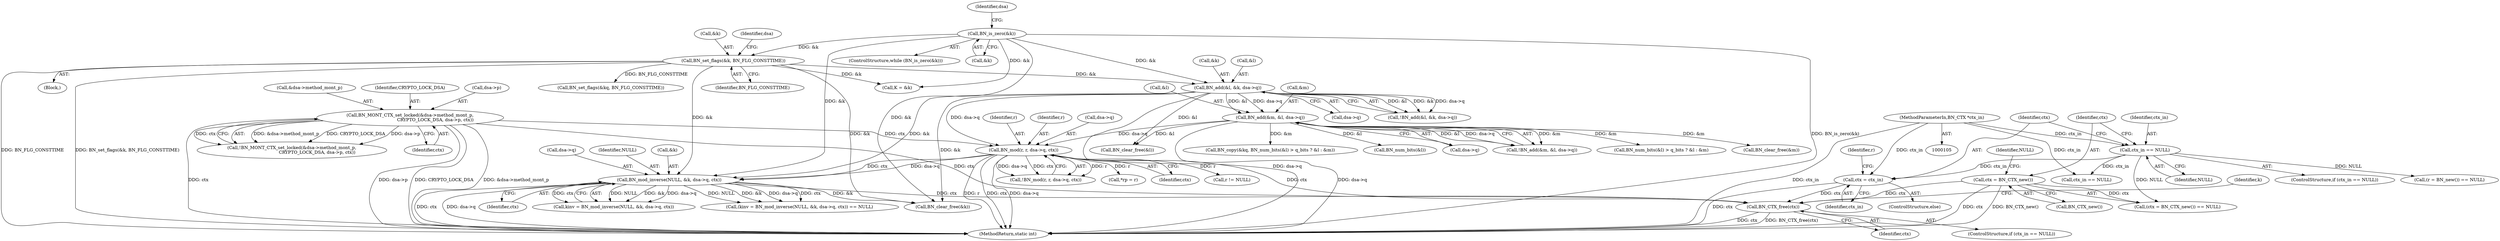 digraph "0_openssl_43e6a58d4991a451daf4891ff05a48735df871ac@API" {
"1000400" [label="(Call,BN_CTX_free(ctx))"];
"1000342" [label="(Call,BN_mod_inverse(NULL, &k, dsa->q, ctx))"];
"1000281" [label="(Call,BN_add(&l, &k, dsa->q))"];
"1000233" [label="(Call,BN_is_zero(&k))"];
"1000245" [label="(Call,BN_set_flags(&k, BN_FLG_CONSTTIME))"];
"1000330" [label="(Call,BN_mod(r, r, dsa->q, ctx))"];
"1000291" [label="(Call,BN_add(&m, &l, dsa->q))"];
"1000258" [label="(Call,BN_MONT_CTX_set_locked(&dsa->method_mont_p,\n                                    CRYPTO_LOCK_DSA, dsa->p, ctx))"];
"1000170" [label="(Call,ctx = BN_CTX_new())"];
"1000176" [label="(Call,ctx = ctx_in)"];
"1000164" [label="(Call,ctx_in == NULL)"];
"1000107" [label="(MethodParameterIn,BN_CTX *ctx_in)"];
"1000166" [label="(Identifier,NULL)"];
"1000177" [label="(Identifier,ctx)"];
"1000346" [label="(Call,dsa->q)"];
"1000280" [label="(Call,!BN_add(&l, &k, dsa->q))"];
"1000294" [label="(Call,&l)"];
"1000416" [label="(MethodReturn,static int)"];
"1000291" [label="(Call,BN_add(&m, &l, dsa->q))"];
"1000248" [label="(Identifier,BN_FLG_CONSTTIME)"];
"1000259" [label="(Call,&dsa->method_mont_p)"];
"1000175" [label="(ControlStructure,else)"];
"1000401" [label="(Identifier,ctx)"];
"1000244" [label="(Block,)"];
"1000329" [label="(Call,!BN_mod(r, r, dsa->q, ctx))"];
"1000330" [label="(Call,BN_mod(r, r, dsa->q, ctx))"];
"1000258" [label="(Call,BN_MONT_CTX_set_locked(&dsa->method_mont_p,\n                                    CRYPTO_LOCK_DSA, dsa->p, ctx))"];
"1000324" [label="(Call,K = &k)"];
"1000305" [label="(Call,BN_num_bits(&l))"];
"1000343" [label="(Identifier,NULL)"];
"1000246" [label="(Call,&k)"];
"1000233" [label="(Call,BN_is_zero(&k))"];
"1000396" [label="(ControlStructure,if (ctx_in == NULL))"];
"1000240" [label="(Identifier,dsa)"];
"1000263" [label="(Identifier,CRYPTO_LOCK_DSA)"];
"1000173" [label="(Identifier,NULL)"];
"1000107" [label="(MethodParameterIn,BN_CTX *ctx_in)"];
"1000163" [label="(ControlStructure,if (ctx_in == NULL))"];
"1000397" [label="(Call,ctx_in == NULL)"];
"1000171" [label="(Identifier,ctx)"];
"1000172" [label="(Call,BN_CTX_new())"];
"1000349" [label="(Identifier,ctx)"];
"1000342" [label="(Call,BN_mod_inverse(NULL, &k, dsa->q, ctx))"];
"1000282" [label="(Call,&l)"];
"1000232" [label="(ControlStructure,while (BN_is_zero(&k)))"];
"1000332" [label="(Identifier,r)"];
"1000408" [label="(Call,BN_clear_free(&l))"];
"1000375" [label="(Call,*rp = r)"];
"1000290" [label="(Call,!BN_add(&m, &l, dsa->q))"];
"1000267" [label="(Identifier,ctx)"];
"1000404" [label="(Identifier,k)"];
"1000182" [label="(Identifier,r)"];
"1000264" [label="(Call,dsa->p)"];
"1000331" [label="(Identifier,r)"];
"1000170" [label="(Call,ctx = BN_CTX_new())"];
"1000303" [label="(Call,BN_num_bits(&l) > q_bits ? &l : &m)"];
"1000169" [label="(Call,(ctx = BN_CTX_new()) == NULL)"];
"1000336" [label="(Identifier,ctx)"];
"1000257" [label="(Call,!BN_MONT_CTX_set_locked(&dsa->method_mont_p,\n                                    CRYPTO_LOCK_DSA, dsa->p, ctx))"];
"1000245" [label="(Call,BN_set_flags(&k, BN_FLG_CONSTTIME))"];
"1000176" [label="(Call,ctx = ctx_in)"];
"1000165" [label="(Identifier,ctx_in)"];
"1000344" [label="(Call,&k)"];
"1000314" [label="(Call,BN_set_flags(&kq, BN_FLG_CONSTTIME))"];
"1000333" [label="(Call,dsa->q)"];
"1000296" [label="(Call,dsa->q)"];
"1000292" [label="(Call,&m)"];
"1000340" [label="(Call,kinv = BN_mod_inverse(NULL, &k, dsa->q, ctx))"];
"1000252" [label="(Identifier,dsa)"];
"1000178" [label="(Identifier,ctx_in)"];
"1000281" [label="(Call,BN_add(&l, &k, dsa->q))"];
"1000164" [label="(Call,ctx_in == NULL)"];
"1000402" [label="(Call,BN_clear_free(&k))"];
"1000180" [label="(Call,(r = BN_new()) == NULL)"];
"1000339" [label="(Call,(kinv = BN_mod_inverse(NULL, &k, dsa->q, ctx)) == NULL)"];
"1000286" [label="(Call,dsa->q)"];
"1000234" [label="(Call,&k)"];
"1000411" [label="(Call,BN_clear_free(&m))"];
"1000284" [label="(Call,&k)"];
"1000391" [label="(Call,r != NULL)"];
"1000300" [label="(Call,BN_copy(&kq, BN_num_bits(&l) > q_bits ? &l : &m))"];
"1000400" [label="(Call,BN_CTX_free(ctx))"];
"1000400" -> "1000396"  [label="AST: "];
"1000400" -> "1000401"  [label="CFG: "];
"1000401" -> "1000400"  [label="AST: "];
"1000404" -> "1000400"  [label="CFG: "];
"1000400" -> "1000416"  [label="DDG: ctx"];
"1000400" -> "1000416"  [label="DDG: BN_CTX_free(ctx)"];
"1000342" -> "1000400"  [label="DDG: ctx"];
"1000330" -> "1000400"  [label="DDG: ctx"];
"1000258" -> "1000400"  [label="DDG: ctx"];
"1000170" -> "1000400"  [label="DDG: ctx"];
"1000176" -> "1000400"  [label="DDG: ctx"];
"1000342" -> "1000340"  [label="AST: "];
"1000342" -> "1000349"  [label="CFG: "];
"1000343" -> "1000342"  [label="AST: "];
"1000344" -> "1000342"  [label="AST: "];
"1000346" -> "1000342"  [label="AST: "];
"1000349" -> "1000342"  [label="AST: "];
"1000340" -> "1000342"  [label="CFG: "];
"1000342" -> "1000416"  [label="DDG: ctx"];
"1000342" -> "1000416"  [label="DDG: dsa->q"];
"1000342" -> "1000339"  [label="DDG: NULL"];
"1000342" -> "1000339"  [label="DDG: &k"];
"1000342" -> "1000339"  [label="DDG: dsa->q"];
"1000342" -> "1000339"  [label="DDG: ctx"];
"1000342" -> "1000340"  [label="DDG: NULL"];
"1000342" -> "1000340"  [label="DDG: &k"];
"1000342" -> "1000340"  [label="DDG: dsa->q"];
"1000342" -> "1000340"  [label="DDG: ctx"];
"1000281" -> "1000342"  [label="DDG: &k"];
"1000233" -> "1000342"  [label="DDG: &k"];
"1000245" -> "1000342"  [label="DDG: &k"];
"1000330" -> "1000342"  [label="DDG: dsa->q"];
"1000330" -> "1000342"  [label="DDG: ctx"];
"1000342" -> "1000402"  [label="DDG: &k"];
"1000281" -> "1000280"  [label="AST: "];
"1000281" -> "1000286"  [label="CFG: "];
"1000282" -> "1000281"  [label="AST: "];
"1000284" -> "1000281"  [label="AST: "];
"1000286" -> "1000281"  [label="AST: "];
"1000280" -> "1000281"  [label="CFG: "];
"1000281" -> "1000416"  [label="DDG: dsa->q"];
"1000281" -> "1000280"  [label="DDG: &l"];
"1000281" -> "1000280"  [label="DDG: &k"];
"1000281" -> "1000280"  [label="DDG: dsa->q"];
"1000233" -> "1000281"  [label="DDG: &k"];
"1000245" -> "1000281"  [label="DDG: &k"];
"1000281" -> "1000291"  [label="DDG: &l"];
"1000281" -> "1000291"  [label="DDG: dsa->q"];
"1000281" -> "1000330"  [label="DDG: dsa->q"];
"1000281" -> "1000402"  [label="DDG: &k"];
"1000281" -> "1000408"  [label="DDG: &l"];
"1000233" -> "1000232"  [label="AST: "];
"1000233" -> "1000234"  [label="CFG: "];
"1000234" -> "1000233"  [label="AST: "];
"1000240" -> "1000233"  [label="CFG: "];
"1000233" -> "1000416"  [label="DDG: BN_is_zero(&k)"];
"1000233" -> "1000245"  [label="DDG: &k"];
"1000233" -> "1000324"  [label="DDG: &k"];
"1000233" -> "1000402"  [label="DDG: &k"];
"1000245" -> "1000244"  [label="AST: "];
"1000245" -> "1000248"  [label="CFG: "];
"1000246" -> "1000245"  [label="AST: "];
"1000248" -> "1000245"  [label="AST: "];
"1000252" -> "1000245"  [label="CFG: "];
"1000245" -> "1000416"  [label="DDG: BN_FLG_CONSTTIME"];
"1000245" -> "1000416"  [label="DDG: BN_set_flags(&k, BN_FLG_CONSTTIME)"];
"1000245" -> "1000314"  [label="DDG: BN_FLG_CONSTTIME"];
"1000245" -> "1000324"  [label="DDG: &k"];
"1000245" -> "1000402"  [label="DDG: &k"];
"1000330" -> "1000329"  [label="AST: "];
"1000330" -> "1000336"  [label="CFG: "];
"1000331" -> "1000330"  [label="AST: "];
"1000332" -> "1000330"  [label="AST: "];
"1000333" -> "1000330"  [label="AST: "];
"1000336" -> "1000330"  [label="AST: "];
"1000329" -> "1000330"  [label="CFG: "];
"1000330" -> "1000416"  [label="DDG: r"];
"1000330" -> "1000416"  [label="DDG: ctx"];
"1000330" -> "1000416"  [label="DDG: dsa->q"];
"1000330" -> "1000329"  [label="DDG: r"];
"1000330" -> "1000329"  [label="DDG: dsa->q"];
"1000330" -> "1000329"  [label="DDG: ctx"];
"1000291" -> "1000330"  [label="DDG: dsa->q"];
"1000258" -> "1000330"  [label="DDG: ctx"];
"1000330" -> "1000375"  [label="DDG: r"];
"1000330" -> "1000391"  [label="DDG: r"];
"1000291" -> "1000290"  [label="AST: "];
"1000291" -> "1000296"  [label="CFG: "];
"1000292" -> "1000291"  [label="AST: "];
"1000294" -> "1000291"  [label="AST: "];
"1000296" -> "1000291"  [label="AST: "];
"1000290" -> "1000291"  [label="CFG: "];
"1000291" -> "1000416"  [label="DDG: dsa->q"];
"1000291" -> "1000290"  [label="DDG: &m"];
"1000291" -> "1000290"  [label="DDG: &l"];
"1000291" -> "1000290"  [label="DDG: dsa->q"];
"1000291" -> "1000300"  [label="DDG: &m"];
"1000291" -> "1000305"  [label="DDG: &l"];
"1000291" -> "1000303"  [label="DDG: &m"];
"1000291" -> "1000408"  [label="DDG: &l"];
"1000291" -> "1000411"  [label="DDG: &m"];
"1000258" -> "1000257"  [label="AST: "];
"1000258" -> "1000267"  [label="CFG: "];
"1000259" -> "1000258"  [label="AST: "];
"1000263" -> "1000258"  [label="AST: "];
"1000264" -> "1000258"  [label="AST: "];
"1000267" -> "1000258"  [label="AST: "];
"1000257" -> "1000258"  [label="CFG: "];
"1000258" -> "1000416"  [label="DDG: &dsa->method_mont_p"];
"1000258" -> "1000416"  [label="DDG: ctx"];
"1000258" -> "1000416"  [label="DDG: dsa->p"];
"1000258" -> "1000416"  [label="DDG: CRYPTO_LOCK_DSA"];
"1000258" -> "1000257"  [label="DDG: &dsa->method_mont_p"];
"1000258" -> "1000257"  [label="DDG: CRYPTO_LOCK_DSA"];
"1000258" -> "1000257"  [label="DDG: dsa->p"];
"1000258" -> "1000257"  [label="DDG: ctx"];
"1000170" -> "1000169"  [label="AST: "];
"1000170" -> "1000172"  [label="CFG: "];
"1000171" -> "1000170"  [label="AST: "];
"1000172" -> "1000170"  [label="AST: "];
"1000173" -> "1000170"  [label="CFG: "];
"1000170" -> "1000416"  [label="DDG: BN_CTX_new()"];
"1000170" -> "1000416"  [label="DDG: ctx"];
"1000170" -> "1000169"  [label="DDG: ctx"];
"1000176" -> "1000175"  [label="AST: "];
"1000176" -> "1000178"  [label="CFG: "];
"1000177" -> "1000176"  [label="AST: "];
"1000178" -> "1000176"  [label="AST: "];
"1000182" -> "1000176"  [label="CFG: "];
"1000176" -> "1000416"  [label="DDG: ctx"];
"1000164" -> "1000176"  [label="DDG: ctx_in"];
"1000107" -> "1000176"  [label="DDG: ctx_in"];
"1000164" -> "1000163"  [label="AST: "];
"1000164" -> "1000166"  [label="CFG: "];
"1000165" -> "1000164"  [label="AST: "];
"1000166" -> "1000164"  [label="AST: "];
"1000171" -> "1000164"  [label="CFG: "];
"1000177" -> "1000164"  [label="CFG: "];
"1000107" -> "1000164"  [label="DDG: ctx_in"];
"1000164" -> "1000169"  [label="DDG: NULL"];
"1000164" -> "1000180"  [label="DDG: NULL"];
"1000164" -> "1000397"  [label="DDG: ctx_in"];
"1000107" -> "1000105"  [label="AST: "];
"1000107" -> "1000416"  [label="DDG: ctx_in"];
"1000107" -> "1000397"  [label="DDG: ctx_in"];
}
